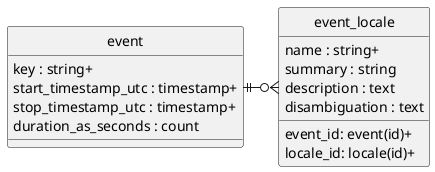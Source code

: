@startuml uml
skinparam monochrome true
skinparam linetype ortho
hide circle

entity event {
    key : string+
    start_timestamp_utc : timestamp+
    stop_timestamp_utc : timestamp+
    duration_as_seconds : count
}

entity event_locale {
    event_id: event(id)+
    locale_id: locale(id)+
    name : string+
    summary : string
    description : text
    disambiguation : text
}

event ||-r-o{ event_locale

@enduml

